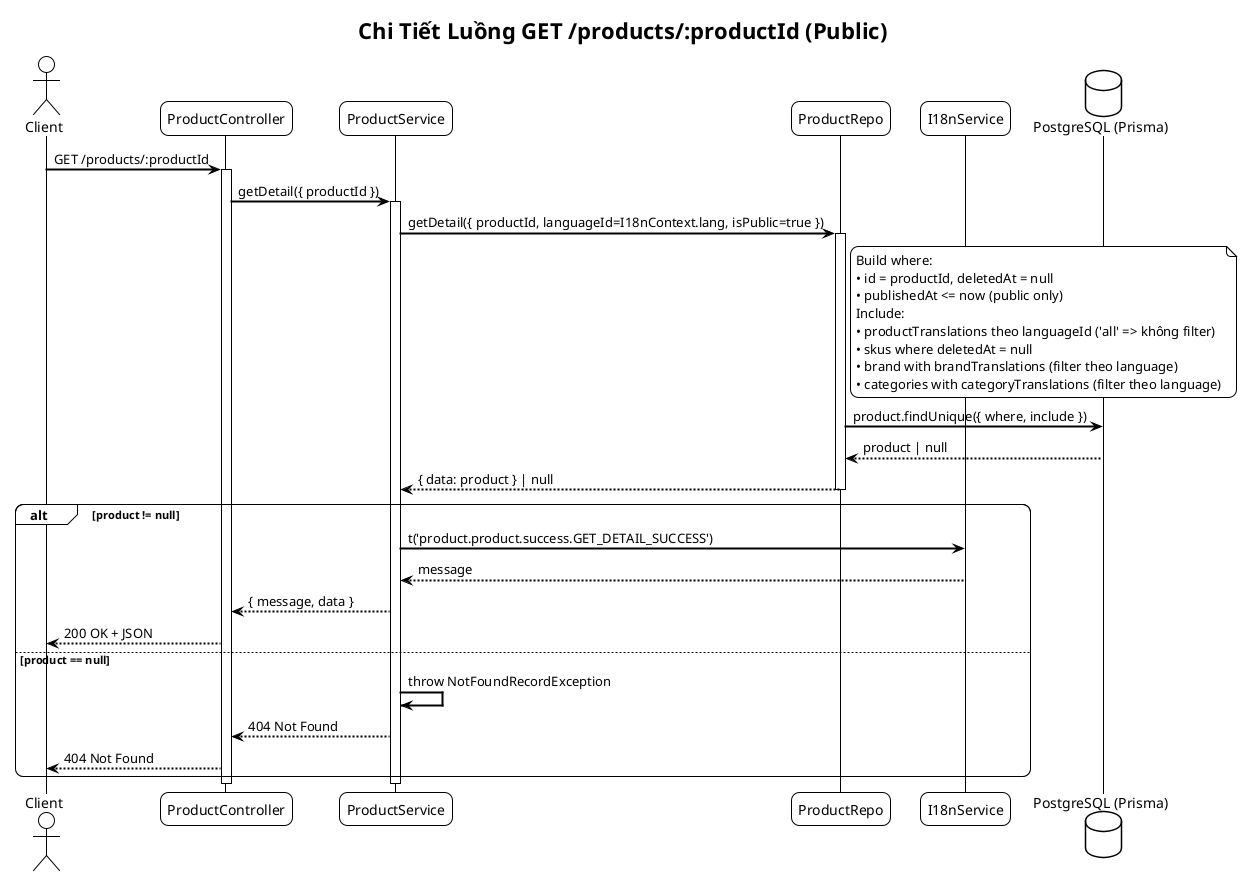@startuml Product Public Detail Sequence
!theme plain
skinparam backgroundColor #FFFFFF
skinparam sequenceArrowThickness 2
skinparam roundcorner 16

title Chi Tiết Luồng GET /products/:productId (Public)

actor "Client" as C
participant "ProductController" as PC
participant "ProductService" as PS
participant "ProductRepo" as PR
participant "I18nService" as IS
database "PostgreSQL (Prisma)" as DB

C -> PC: GET /products/:productId
activate PC

PC -> PS: getDetail({ productId })
activate PS

PS -> PR: getDetail({ productId, languageId=I18nContext.lang, isPublic=true })
activate PR

note right of PR
Build where:
• id = productId, deletedAt = null
• publishedAt <= now (public only)
Include:
• productTranslations theo languageId ('all' => không filter)
• skus where deletedAt = null
• brand with brandTranslations (filter theo language)
• categories with categoryTranslations (filter theo language)
end note

PR -> DB: product.findUnique({ where, include })
DB --> PR: product | null
PR --> PS: { data: product } | null
deactivate PR

alt product != null
  PS -> IS: t('product.product.success.GET_DETAIL_SUCCESS')
  IS --> PS: message
  PS --> PC: { message, data }
  PC --> C: 200 OK + JSON
else product == null
  PS -> PS: throw NotFoundRecordException
  PS --> PC: 404 Not Found
  PC --> C: 404 Not Found
end

deactivate PS
deactivate PC

@enduml


